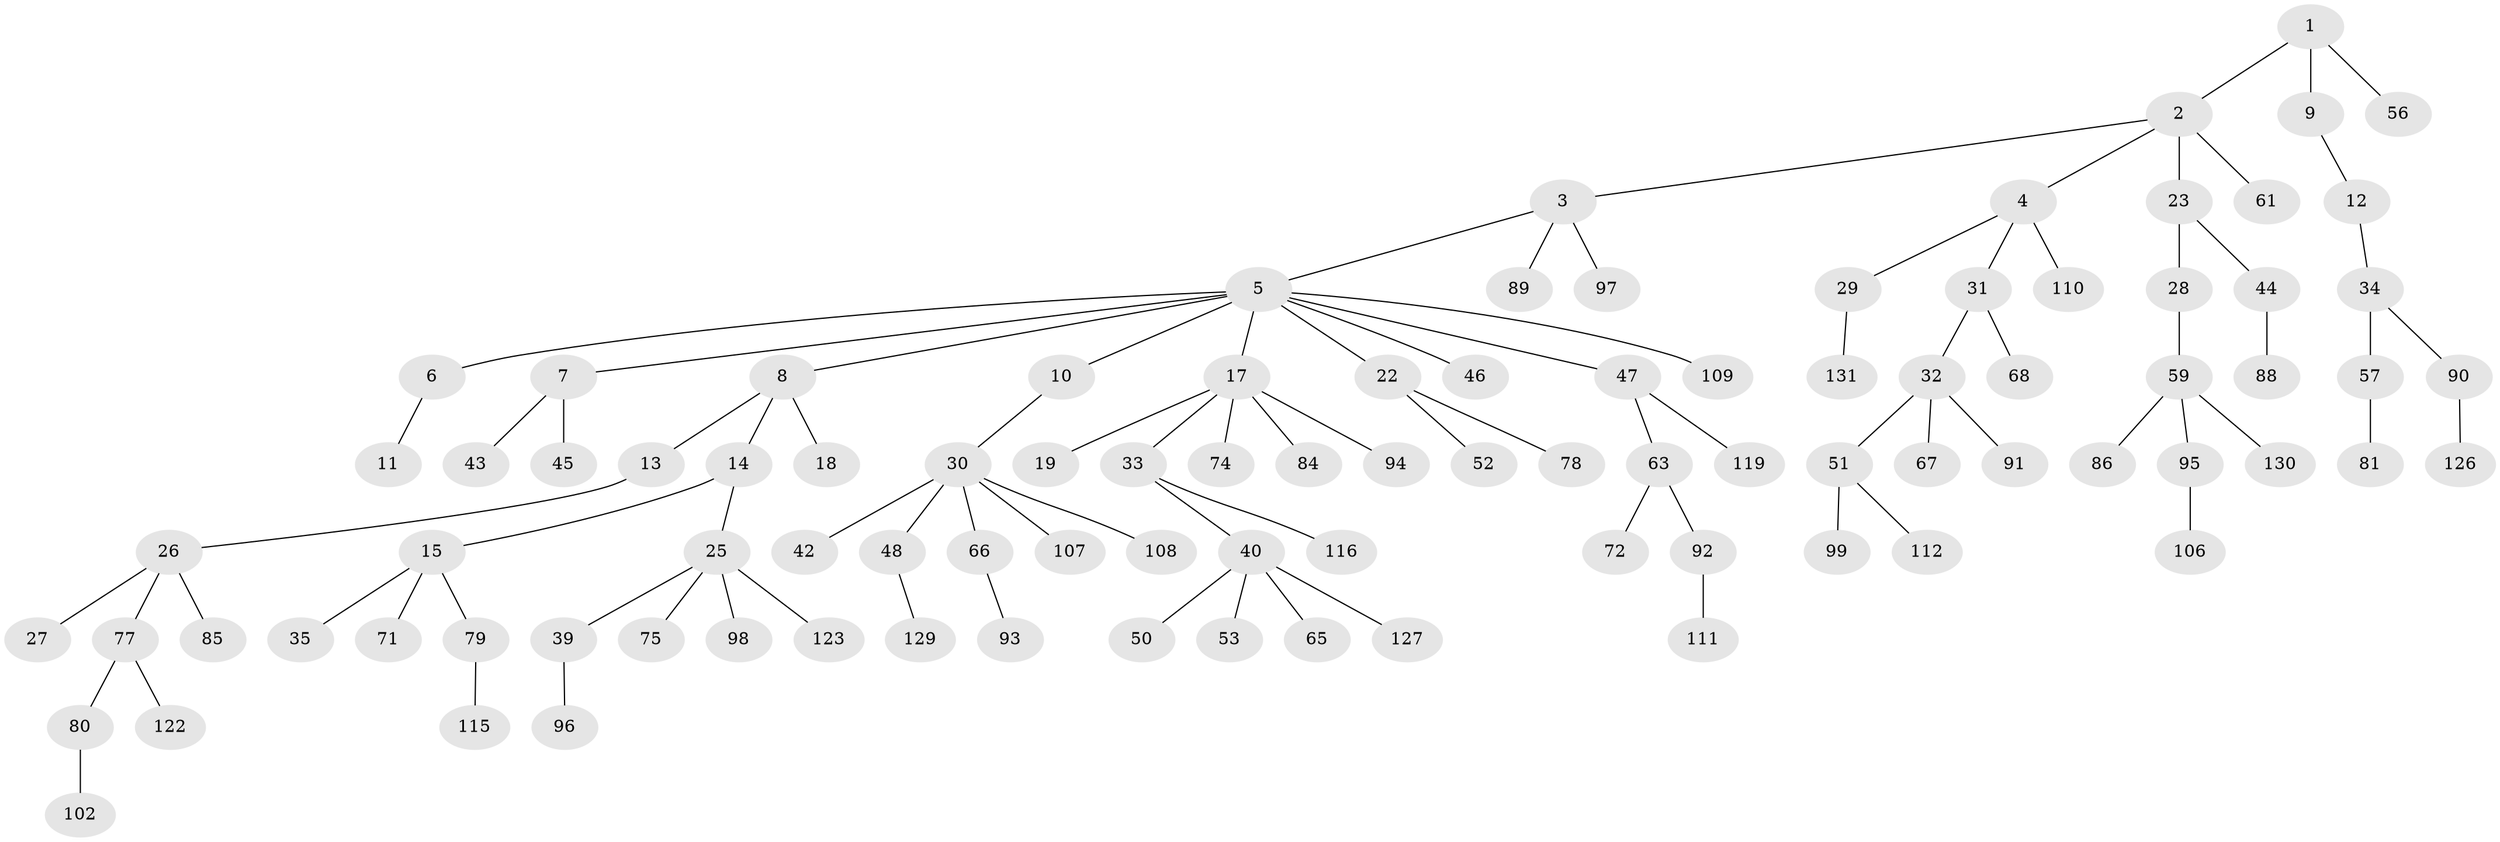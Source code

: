 // Generated by graph-tools (version 1.1) at 2025/24/03/03/25 07:24:07]
// undirected, 95 vertices, 94 edges
graph export_dot {
graph [start="1"]
  node [color=gray90,style=filled];
  1 [super="+21"];
  2 [super="+87"];
  3 [super="+70"];
  4 [super="+37"];
  5 [super="+16"];
  6;
  7 [super="+24"];
  8 [super="+125"];
  9 [super="+118"];
  10;
  11 [super="+55"];
  12;
  13;
  14 [super="+36"];
  15 [super="+20"];
  17 [super="+83"];
  18 [super="+104"];
  19;
  22 [super="+54"];
  23;
  25;
  26 [super="+49"];
  27 [super="+105"];
  28 [super="+62"];
  29 [super="+124"];
  30 [super="+64"];
  31 [super="+38"];
  32;
  33;
  34 [super="+41"];
  35;
  39 [super="+58"];
  40 [super="+60"];
  42;
  43;
  44 [super="+73"];
  45;
  46;
  47 [super="+128"];
  48 [super="+120"];
  50;
  51 [super="+69"];
  52;
  53;
  56;
  57 [super="+132"];
  59 [super="+82"];
  61;
  63;
  65 [super="+76"];
  66 [super="+101"];
  67;
  68;
  71;
  72;
  74 [super="+103"];
  75;
  77 [super="+121"];
  78;
  79;
  80 [super="+100"];
  81;
  84;
  85;
  86;
  88;
  89;
  90;
  91;
  92;
  93;
  94;
  95 [super="+114"];
  96;
  97;
  98 [super="+113"];
  99;
  102;
  106;
  107 [super="+134"];
  108;
  109;
  110 [super="+117"];
  111;
  112;
  115;
  116;
  119;
  122;
  123;
  126;
  127;
  129;
  130 [super="+133"];
  131;
  1 -- 2;
  1 -- 9;
  1 -- 56;
  2 -- 3;
  2 -- 4;
  2 -- 23;
  2 -- 61;
  3 -- 5;
  3 -- 97;
  3 -- 89;
  4 -- 29;
  4 -- 31;
  4 -- 110;
  5 -- 6;
  5 -- 7;
  5 -- 8;
  5 -- 10;
  5 -- 46;
  5 -- 109;
  5 -- 17;
  5 -- 22;
  5 -- 47;
  6 -- 11;
  7 -- 43;
  7 -- 45;
  8 -- 13;
  8 -- 14;
  8 -- 18;
  9 -- 12;
  10 -- 30;
  12 -- 34;
  13 -- 26;
  14 -- 15;
  14 -- 25;
  15 -- 35;
  15 -- 71;
  15 -- 79;
  17 -- 19;
  17 -- 33;
  17 -- 74;
  17 -- 84;
  17 -- 94;
  22 -- 52;
  22 -- 78;
  23 -- 28;
  23 -- 44;
  25 -- 39;
  25 -- 75;
  25 -- 98;
  25 -- 123;
  26 -- 27;
  26 -- 77;
  26 -- 85;
  28 -- 59;
  29 -- 131;
  30 -- 42;
  30 -- 48;
  30 -- 66;
  30 -- 107;
  30 -- 108;
  31 -- 32;
  31 -- 68;
  32 -- 51;
  32 -- 67;
  32 -- 91;
  33 -- 40;
  33 -- 116;
  34 -- 57;
  34 -- 90;
  39 -- 96;
  40 -- 50;
  40 -- 53;
  40 -- 127;
  40 -- 65;
  44 -- 88;
  47 -- 63;
  47 -- 119;
  48 -- 129;
  51 -- 99;
  51 -- 112;
  57 -- 81;
  59 -- 86;
  59 -- 95;
  59 -- 130;
  63 -- 72;
  63 -- 92;
  66 -- 93;
  77 -- 80;
  77 -- 122;
  79 -- 115;
  80 -- 102;
  90 -- 126;
  92 -- 111;
  95 -- 106;
}
